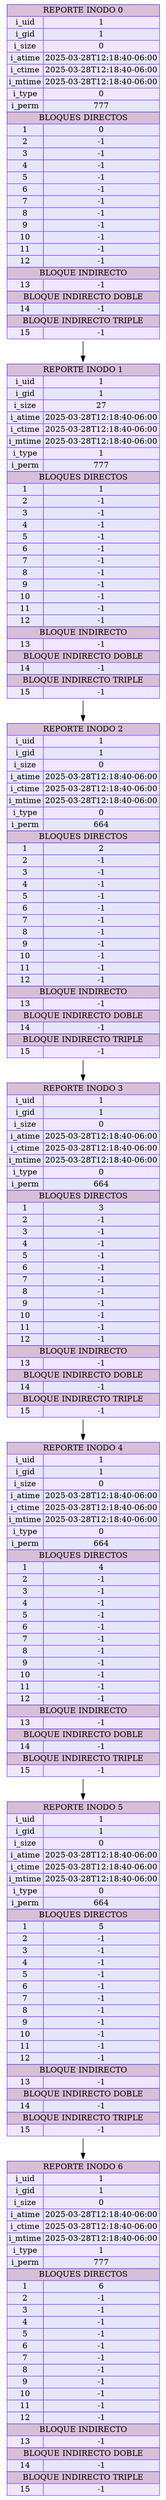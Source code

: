 digraph G {
        node [shape=plaintext]
    inode0 [label=<
            <table border="0" cellborder="1" cellspacing="0" bgcolor="#E6E6FA" color="#8A4FFF">
                <tr><td colspan="2" bgcolor="#D8BFD8" color="#5D3FD3"> REPORTE INODO 0 </td></tr>
                <tr><td bgcolor="#F0E6FF">i_uid</td><td bgcolor="#F0E6FF">1</td></tr>
                <tr><td bgcolor="#E6E6FA">i_gid</td><td bgcolor="#E6E6FA">1</td></tr>
                <tr><td bgcolor="#F0E6FF">i_size</td><td bgcolor="#F0E6FF">0</td></tr>
                <tr><td bgcolor="#E6E6FA">i_atime</td><td bgcolor="#E6E6FA">2025-03-28T12:18:40-06:00</td></tr>
                <tr><td bgcolor="#F0E6FF">i_ctime</td><td bgcolor="#F0E6FF">2025-03-28T12:18:40-06:00</td></tr>
                <tr><td bgcolor="#E6E6FA">i_mtime</td><td bgcolor="#E6E6FA">2025-03-28T12:18:40-06:00</td></tr>
                <tr><td bgcolor="#F0E6FF">i_type</td><td bgcolor="#F0E6FF">0</td></tr>
                <tr><td bgcolor="#E6E6FA">i_perm</td><td bgcolor="#E6E6FA">777</td></tr>
                <tr><td colspan="2" bgcolor="#D8BFD8" color="#5D3FD3">BLOQUES DIRECTOS</td></tr>
            <tr><td>1</td><td>0</td></tr><tr><td>2</td><td>-1</td></tr><tr><td>3</td><td>-1</td></tr><tr><td>4</td><td>-1</td></tr><tr><td>5</td><td>-1</td></tr><tr><td>6</td><td>-1</td></tr><tr><td>7</td><td>-1</td></tr><tr><td>8</td><td>-1</td></tr><tr><td>9</td><td>-1</td></tr><tr><td>10</td><td>-1</td></tr><tr><td>11</td><td>-1</td></tr><tr><td>12</td><td>-1</td></tr>
                <tr><td colspan="2" bgcolor="#D8BFD8" color="#5D3FD3">BLOQUE INDIRECTO</td></tr>
                <tr><td bgcolor="#F0E6FF">13</td><td bgcolor="#F0E6FF">-1</td></tr>
                <tr><td colspan="2" bgcolor="#D8BFD8" color="#5D3FD3">BLOQUE INDIRECTO DOBLE</td></tr>
                <tr><td bgcolor="#E6E6FA">14</td><td bgcolor="#E6E6FA">-1</td></tr>
                <tr><td colspan="2" bgcolor="#D8BFD8" color="#5D3FD3">BLOQUE INDIRECTO TRIPLE</td></tr>
                <tr><td bgcolor="#F0E6FF">15</td><td bgcolor="#F0E6FF">-1</td></tr>
            </table>>];
        inode0 -> inode1;
inode1 [label=<
            <table border="0" cellborder="1" cellspacing="0" bgcolor="#E6E6FA" color="#8A4FFF">
                <tr><td colspan="2" bgcolor="#D8BFD8" color="#5D3FD3"> REPORTE INODO 1 </td></tr>
                <tr><td bgcolor="#F0E6FF">i_uid</td><td bgcolor="#F0E6FF">1</td></tr>
                <tr><td bgcolor="#E6E6FA">i_gid</td><td bgcolor="#E6E6FA">1</td></tr>
                <tr><td bgcolor="#F0E6FF">i_size</td><td bgcolor="#F0E6FF">27</td></tr>
                <tr><td bgcolor="#E6E6FA">i_atime</td><td bgcolor="#E6E6FA">2025-03-28T12:18:40-06:00</td></tr>
                <tr><td bgcolor="#F0E6FF">i_ctime</td><td bgcolor="#F0E6FF">2025-03-28T12:18:40-06:00</td></tr>
                <tr><td bgcolor="#E6E6FA">i_mtime</td><td bgcolor="#E6E6FA">2025-03-28T12:18:40-06:00</td></tr>
                <tr><td bgcolor="#F0E6FF">i_type</td><td bgcolor="#F0E6FF">1</td></tr>
                <tr><td bgcolor="#E6E6FA">i_perm</td><td bgcolor="#E6E6FA">777</td></tr>
                <tr><td colspan="2" bgcolor="#D8BFD8" color="#5D3FD3">BLOQUES DIRECTOS</td></tr>
            <tr><td>1</td><td>1</td></tr><tr><td>2</td><td>-1</td></tr><tr><td>3</td><td>-1</td></tr><tr><td>4</td><td>-1</td></tr><tr><td>5</td><td>-1</td></tr><tr><td>6</td><td>-1</td></tr><tr><td>7</td><td>-1</td></tr><tr><td>8</td><td>-1</td></tr><tr><td>9</td><td>-1</td></tr><tr><td>10</td><td>-1</td></tr><tr><td>11</td><td>-1</td></tr><tr><td>12</td><td>-1</td></tr>
                <tr><td colspan="2" bgcolor="#D8BFD8" color="#5D3FD3">BLOQUE INDIRECTO</td></tr>
                <tr><td bgcolor="#F0E6FF">13</td><td bgcolor="#F0E6FF">-1</td></tr>
                <tr><td colspan="2" bgcolor="#D8BFD8" color="#5D3FD3">BLOQUE INDIRECTO DOBLE</td></tr>
                <tr><td bgcolor="#E6E6FA">14</td><td bgcolor="#E6E6FA">-1</td></tr>
                <tr><td colspan="2" bgcolor="#D8BFD8" color="#5D3FD3">BLOQUE INDIRECTO TRIPLE</td></tr>
                <tr><td bgcolor="#F0E6FF">15</td><td bgcolor="#F0E6FF">-1</td></tr>
            </table>>];
        inode1 -> inode2;
inode2 [label=<
            <table border="0" cellborder="1" cellspacing="0" bgcolor="#E6E6FA" color="#8A4FFF">
                <tr><td colspan="2" bgcolor="#D8BFD8" color="#5D3FD3"> REPORTE INODO 2 </td></tr>
                <tr><td bgcolor="#F0E6FF">i_uid</td><td bgcolor="#F0E6FF">1</td></tr>
                <tr><td bgcolor="#E6E6FA">i_gid</td><td bgcolor="#E6E6FA">1</td></tr>
                <tr><td bgcolor="#F0E6FF">i_size</td><td bgcolor="#F0E6FF">0</td></tr>
                <tr><td bgcolor="#E6E6FA">i_atime</td><td bgcolor="#E6E6FA">2025-03-28T12:18:40-06:00</td></tr>
                <tr><td bgcolor="#F0E6FF">i_ctime</td><td bgcolor="#F0E6FF">2025-03-28T12:18:40-06:00</td></tr>
                <tr><td bgcolor="#E6E6FA">i_mtime</td><td bgcolor="#E6E6FA">2025-03-28T12:18:40-06:00</td></tr>
                <tr><td bgcolor="#F0E6FF">i_type</td><td bgcolor="#F0E6FF">0</td></tr>
                <tr><td bgcolor="#E6E6FA">i_perm</td><td bgcolor="#E6E6FA">664</td></tr>
                <tr><td colspan="2" bgcolor="#D8BFD8" color="#5D3FD3">BLOQUES DIRECTOS</td></tr>
            <tr><td>1</td><td>2</td></tr><tr><td>2</td><td>-1</td></tr><tr><td>3</td><td>-1</td></tr><tr><td>4</td><td>-1</td></tr><tr><td>5</td><td>-1</td></tr><tr><td>6</td><td>-1</td></tr><tr><td>7</td><td>-1</td></tr><tr><td>8</td><td>-1</td></tr><tr><td>9</td><td>-1</td></tr><tr><td>10</td><td>-1</td></tr><tr><td>11</td><td>-1</td></tr><tr><td>12</td><td>-1</td></tr>
                <tr><td colspan="2" bgcolor="#D8BFD8" color="#5D3FD3">BLOQUE INDIRECTO</td></tr>
                <tr><td bgcolor="#F0E6FF">13</td><td bgcolor="#F0E6FF">-1</td></tr>
                <tr><td colspan="2" bgcolor="#D8BFD8" color="#5D3FD3">BLOQUE INDIRECTO DOBLE</td></tr>
                <tr><td bgcolor="#E6E6FA">14</td><td bgcolor="#E6E6FA">-1</td></tr>
                <tr><td colspan="2" bgcolor="#D8BFD8" color="#5D3FD3">BLOQUE INDIRECTO TRIPLE</td></tr>
                <tr><td bgcolor="#F0E6FF">15</td><td bgcolor="#F0E6FF">-1</td></tr>
            </table>>];
        inode2 -> inode3;
inode3 [label=<
            <table border="0" cellborder="1" cellspacing="0" bgcolor="#E6E6FA" color="#8A4FFF">
                <tr><td colspan="2" bgcolor="#D8BFD8" color="#5D3FD3"> REPORTE INODO 3 </td></tr>
                <tr><td bgcolor="#F0E6FF">i_uid</td><td bgcolor="#F0E6FF">1</td></tr>
                <tr><td bgcolor="#E6E6FA">i_gid</td><td bgcolor="#E6E6FA">1</td></tr>
                <tr><td bgcolor="#F0E6FF">i_size</td><td bgcolor="#F0E6FF">0</td></tr>
                <tr><td bgcolor="#E6E6FA">i_atime</td><td bgcolor="#E6E6FA">2025-03-28T12:18:40-06:00</td></tr>
                <tr><td bgcolor="#F0E6FF">i_ctime</td><td bgcolor="#F0E6FF">2025-03-28T12:18:40-06:00</td></tr>
                <tr><td bgcolor="#E6E6FA">i_mtime</td><td bgcolor="#E6E6FA">2025-03-28T12:18:40-06:00</td></tr>
                <tr><td bgcolor="#F0E6FF">i_type</td><td bgcolor="#F0E6FF">0</td></tr>
                <tr><td bgcolor="#E6E6FA">i_perm</td><td bgcolor="#E6E6FA">664</td></tr>
                <tr><td colspan="2" bgcolor="#D8BFD8" color="#5D3FD3">BLOQUES DIRECTOS</td></tr>
            <tr><td>1</td><td>3</td></tr><tr><td>2</td><td>-1</td></tr><tr><td>3</td><td>-1</td></tr><tr><td>4</td><td>-1</td></tr><tr><td>5</td><td>-1</td></tr><tr><td>6</td><td>-1</td></tr><tr><td>7</td><td>-1</td></tr><tr><td>8</td><td>-1</td></tr><tr><td>9</td><td>-1</td></tr><tr><td>10</td><td>-1</td></tr><tr><td>11</td><td>-1</td></tr><tr><td>12</td><td>-1</td></tr>
                <tr><td colspan="2" bgcolor="#D8BFD8" color="#5D3FD3">BLOQUE INDIRECTO</td></tr>
                <tr><td bgcolor="#F0E6FF">13</td><td bgcolor="#F0E6FF">-1</td></tr>
                <tr><td colspan="2" bgcolor="#D8BFD8" color="#5D3FD3">BLOQUE INDIRECTO DOBLE</td></tr>
                <tr><td bgcolor="#E6E6FA">14</td><td bgcolor="#E6E6FA">-1</td></tr>
                <tr><td colspan="2" bgcolor="#D8BFD8" color="#5D3FD3">BLOQUE INDIRECTO TRIPLE</td></tr>
                <tr><td bgcolor="#F0E6FF">15</td><td bgcolor="#F0E6FF">-1</td></tr>
            </table>>];
        inode3 -> inode4;
inode4 [label=<
            <table border="0" cellborder="1" cellspacing="0" bgcolor="#E6E6FA" color="#8A4FFF">
                <tr><td colspan="2" bgcolor="#D8BFD8" color="#5D3FD3"> REPORTE INODO 4 </td></tr>
                <tr><td bgcolor="#F0E6FF">i_uid</td><td bgcolor="#F0E6FF">1</td></tr>
                <tr><td bgcolor="#E6E6FA">i_gid</td><td bgcolor="#E6E6FA">1</td></tr>
                <tr><td bgcolor="#F0E6FF">i_size</td><td bgcolor="#F0E6FF">0</td></tr>
                <tr><td bgcolor="#E6E6FA">i_atime</td><td bgcolor="#E6E6FA">2025-03-28T12:18:40-06:00</td></tr>
                <tr><td bgcolor="#F0E6FF">i_ctime</td><td bgcolor="#F0E6FF">2025-03-28T12:18:40-06:00</td></tr>
                <tr><td bgcolor="#E6E6FA">i_mtime</td><td bgcolor="#E6E6FA">2025-03-28T12:18:40-06:00</td></tr>
                <tr><td bgcolor="#F0E6FF">i_type</td><td bgcolor="#F0E6FF">0</td></tr>
                <tr><td bgcolor="#E6E6FA">i_perm</td><td bgcolor="#E6E6FA">664</td></tr>
                <tr><td colspan="2" bgcolor="#D8BFD8" color="#5D3FD3">BLOQUES DIRECTOS</td></tr>
            <tr><td>1</td><td>4</td></tr><tr><td>2</td><td>-1</td></tr><tr><td>3</td><td>-1</td></tr><tr><td>4</td><td>-1</td></tr><tr><td>5</td><td>-1</td></tr><tr><td>6</td><td>-1</td></tr><tr><td>7</td><td>-1</td></tr><tr><td>8</td><td>-1</td></tr><tr><td>9</td><td>-1</td></tr><tr><td>10</td><td>-1</td></tr><tr><td>11</td><td>-1</td></tr><tr><td>12</td><td>-1</td></tr>
                <tr><td colspan="2" bgcolor="#D8BFD8" color="#5D3FD3">BLOQUE INDIRECTO</td></tr>
                <tr><td bgcolor="#F0E6FF">13</td><td bgcolor="#F0E6FF">-1</td></tr>
                <tr><td colspan="2" bgcolor="#D8BFD8" color="#5D3FD3">BLOQUE INDIRECTO DOBLE</td></tr>
                <tr><td bgcolor="#E6E6FA">14</td><td bgcolor="#E6E6FA">-1</td></tr>
                <tr><td colspan="2" bgcolor="#D8BFD8" color="#5D3FD3">BLOQUE INDIRECTO TRIPLE</td></tr>
                <tr><td bgcolor="#F0E6FF">15</td><td bgcolor="#F0E6FF">-1</td></tr>
            </table>>];
        inode4 -> inode5;
inode5 [label=<
            <table border="0" cellborder="1" cellspacing="0" bgcolor="#E6E6FA" color="#8A4FFF">
                <tr><td colspan="2" bgcolor="#D8BFD8" color="#5D3FD3"> REPORTE INODO 5 </td></tr>
                <tr><td bgcolor="#F0E6FF">i_uid</td><td bgcolor="#F0E6FF">1</td></tr>
                <tr><td bgcolor="#E6E6FA">i_gid</td><td bgcolor="#E6E6FA">1</td></tr>
                <tr><td bgcolor="#F0E6FF">i_size</td><td bgcolor="#F0E6FF">0</td></tr>
                <tr><td bgcolor="#E6E6FA">i_atime</td><td bgcolor="#E6E6FA">2025-03-28T12:18:40-06:00</td></tr>
                <tr><td bgcolor="#F0E6FF">i_ctime</td><td bgcolor="#F0E6FF">2025-03-28T12:18:40-06:00</td></tr>
                <tr><td bgcolor="#E6E6FA">i_mtime</td><td bgcolor="#E6E6FA">2025-03-28T12:18:40-06:00</td></tr>
                <tr><td bgcolor="#F0E6FF">i_type</td><td bgcolor="#F0E6FF">0</td></tr>
                <tr><td bgcolor="#E6E6FA">i_perm</td><td bgcolor="#E6E6FA">664</td></tr>
                <tr><td colspan="2" bgcolor="#D8BFD8" color="#5D3FD3">BLOQUES DIRECTOS</td></tr>
            <tr><td>1</td><td>5</td></tr><tr><td>2</td><td>-1</td></tr><tr><td>3</td><td>-1</td></tr><tr><td>4</td><td>-1</td></tr><tr><td>5</td><td>-1</td></tr><tr><td>6</td><td>-1</td></tr><tr><td>7</td><td>-1</td></tr><tr><td>8</td><td>-1</td></tr><tr><td>9</td><td>-1</td></tr><tr><td>10</td><td>-1</td></tr><tr><td>11</td><td>-1</td></tr><tr><td>12</td><td>-1</td></tr>
                <tr><td colspan="2" bgcolor="#D8BFD8" color="#5D3FD3">BLOQUE INDIRECTO</td></tr>
                <tr><td bgcolor="#F0E6FF">13</td><td bgcolor="#F0E6FF">-1</td></tr>
                <tr><td colspan="2" bgcolor="#D8BFD8" color="#5D3FD3">BLOQUE INDIRECTO DOBLE</td></tr>
                <tr><td bgcolor="#E6E6FA">14</td><td bgcolor="#E6E6FA">-1</td></tr>
                <tr><td colspan="2" bgcolor="#D8BFD8" color="#5D3FD3">BLOQUE INDIRECTO TRIPLE</td></tr>
                <tr><td bgcolor="#F0E6FF">15</td><td bgcolor="#F0E6FF">-1</td></tr>
            </table>>];
        inode5 -> inode6;
inode6 [label=<
            <table border="0" cellborder="1" cellspacing="0" bgcolor="#E6E6FA" color="#8A4FFF">
                <tr><td colspan="2" bgcolor="#D8BFD8" color="#5D3FD3"> REPORTE INODO 6 </td></tr>
                <tr><td bgcolor="#F0E6FF">i_uid</td><td bgcolor="#F0E6FF">1</td></tr>
                <tr><td bgcolor="#E6E6FA">i_gid</td><td bgcolor="#E6E6FA">1</td></tr>
                <tr><td bgcolor="#F0E6FF">i_size</td><td bgcolor="#F0E6FF">0</td></tr>
                <tr><td bgcolor="#E6E6FA">i_atime</td><td bgcolor="#E6E6FA">2025-03-28T12:18:40-06:00</td></tr>
                <tr><td bgcolor="#F0E6FF">i_ctime</td><td bgcolor="#F0E6FF">2025-03-28T12:18:40-06:00</td></tr>
                <tr><td bgcolor="#E6E6FA">i_mtime</td><td bgcolor="#E6E6FA">2025-03-28T12:18:40-06:00</td></tr>
                <tr><td bgcolor="#F0E6FF">i_type</td><td bgcolor="#F0E6FF">1</td></tr>
                <tr><td bgcolor="#E6E6FA">i_perm</td><td bgcolor="#E6E6FA">777</td></tr>
                <tr><td colspan="2" bgcolor="#D8BFD8" color="#5D3FD3">BLOQUES DIRECTOS</td></tr>
            <tr><td>1</td><td>6</td></tr><tr><td>2</td><td>-1</td></tr><tr><td>3</td><td>-1</td></tr><tr><td>4</td><td>-1</td></tr><tr><td>5</td><td>-1</td></tr><tr><td>6</td><td>-1</td></tr><tr><td>7</td><td>-1</td></tr><tr><td>8</td><td>-1</td></tr><tr><td>9</td><td>-1</td></tr><tr><td>10</td><td>-1</td></tr><tr><td>11</td><td>-1</td></tr><tr><td>12</td><td>-1</td></tr>
                <tr><td colspan="2" bgcolor="#D8BFD8" color="#5D3FD3">BLOQUE INDIRECTO</td></tr>
                <tr><td bgcolor="#F0E6FF">13</td><td bgcolor="#F0E6FF">-1</td></tr>
                <tr><td colspan="2" bgcolor="#D8BFD8" color="#5D3FD3">BLOQUE INDIRECTO DOBLE</td></tr>
                <tr><td bgcolor="#E6E6FA">14</td><td bgcolor="#E6E6FA">-1</td></tr>
                <tr><td colspan="2" bgcolor="#D8BFD8" color="#5D3FD3">BLOQUE INDIRECTO TRIPLE</td></tr>
                <tr><td bgcolor="#F0E6FF">15</td><td bgcolor="#F0E6FF">-1</td></tr>
            </table>>];
        }